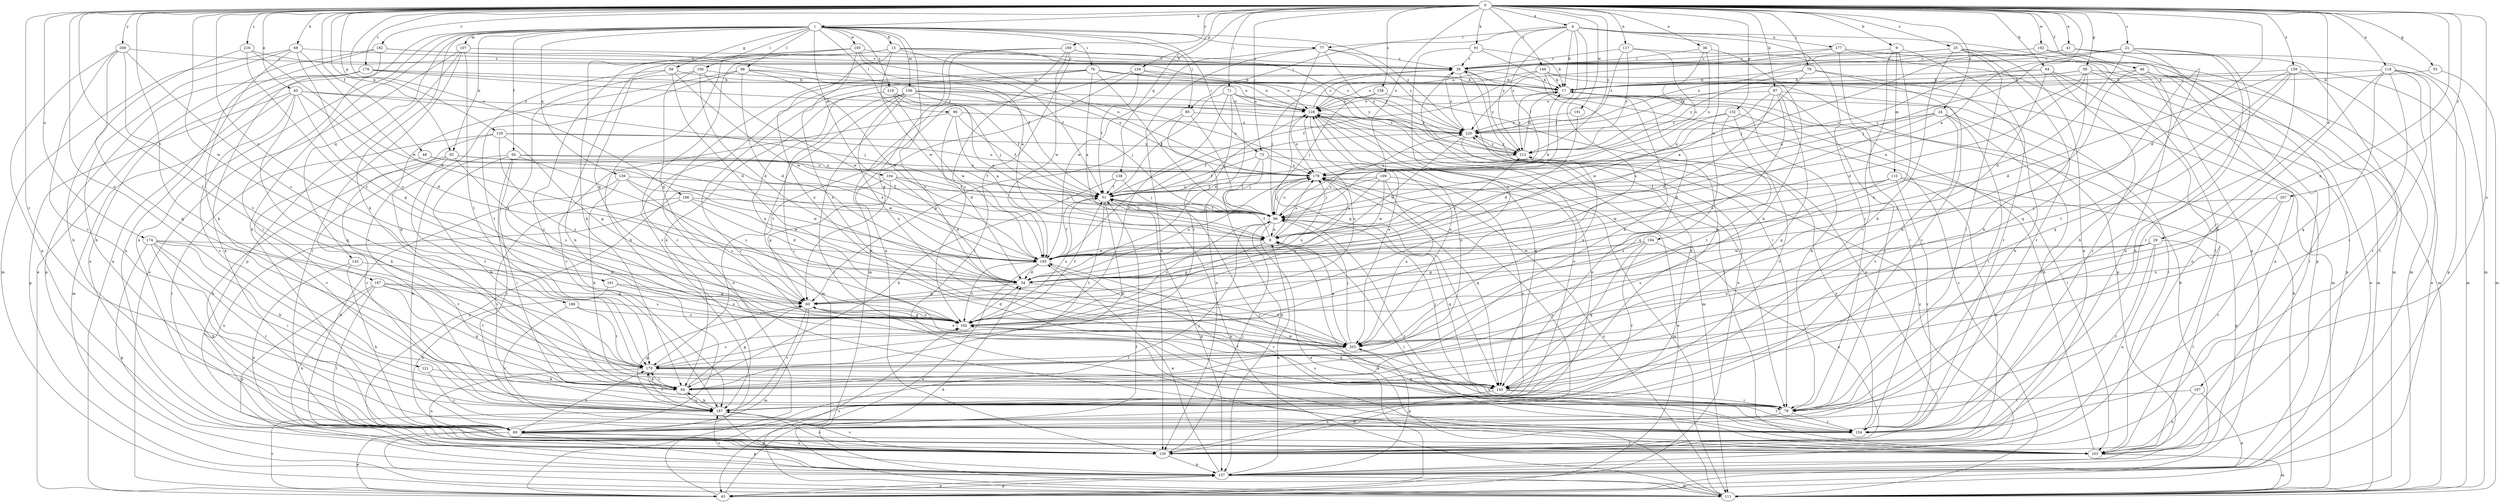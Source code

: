 strict digraph  {
0;
1;
4;
8;
9;
15;
17;
21;
24;
25;
26;
29;
34;
36;
40;
41;
43;
46;
48;
50;
51;
55;
56;
58;
60;
64;
68;
69;
71;
73;
76;
77;
78;
79;
85;
86;
87;
91;
92;
94;
96;
98;
100;
103;
104;
106;
107;
110;
111;
117;
118;
120;
121;
128;
129;
132;
134;
137;
138;
139;
143;
145;
149;
154;
158;
159;
161;
162;
167;
170;
174;
177;
178;
179;
180;
182;
186;
187;
188;
191;
192;
193;
194;
195;
197;
199;
203;
207;
208;
212;
216;
219;
220;
0 -> 1  [label=a];
0 -> 4  [label=a];
0 -> 8  [label=a];
0 -> 9  [label=b];
0 -> 21  [label=c];
0 -> 24  [label=c];
0 -> 25  [label=c];
0 -> 29  [label=d];
0 -> 34  [label=d];
0 -> 36  [label=e];
0 -> 40  [label=e];
0 -> 41  [label=e];
0 -> 46  [label=f];
0 -> 48  [label=f];
0 -> 55  [label=g];
0 -> 56  [label=g];
0 -> 64  [label=h];
0 -> 68  [label=h];
0 -> 71  [label=i];
0 -> 73  [label=i];
0 -> 79  [label=j];
0 -> 87  [label=k];
0 -> 91  [label=k];
0 -> 92  [label=k];
0 -> 117  [label=n];
0 -> 118  [label=n];
0 -> 121  [label=o];
0 -> 129  [label=p];
0 -> 132  [label=p];
0 -> 134  [label=p];
0 -> 138  [label=q];
0 -> 149  [label=r];
0 -> 158  [label=s];
0 -> 159  [label=s];
0 -> 161  [label=s];
0 -> 167  [label=t];
0 -> 170  [label=t];
0 -> 174  [label=u];
0 -> 179  [label=v];
0 -> 180  [label=v];
0 -> 182  [label=v];
0 -> 186  [label=v];
0 -> 187  [label=v];
0 -> 188  [label=w];
0 -> 191  [label=w];
0 -> 192  [label=w];
0 -> 197  [label=x];
0 -> 199  [label=x];
0 -> 203  [label=x];
0 -> 207  [label=y];
0 -> 208  [label=y];
0 -> 212  [label=y];
0 -> 216  [label=z];
1 -> 15  [label=b];
1 -> 43  [label=e];
1 -> 50  [label=f];
1 -> 58  [label=g];
1 -> 69  [label=h];
1 -> 73  [label=i];
1 -> 76  [label=i];
1 -> 77  [label=i];
1 -> 85  [label=j];
1 -> 92  [label=k];
1 -> 94  [label=k];
1 -> 96  [label=l];
1 -> 98  [label=l];
1 -> 100  [label=l];
1 -> 104  [label=m];
1 -> 106  [label=m];
1 -> 107  [label=m];
1 -> 120  [label=n];
1 -> 139  [label=q];
1 -> 143  [label=q];
1 -> 193  [label=w];
1 -> 203  [label=x];
1 -> 219  [label=z];
1 -> 220  [label=z];
4 -> 17  [label=b];
4 -> 51  [label=f];
4 -> 77  [label=i];
4 -> 78  [label=i];
4 -> 85  [label=j];
4 -> 86  [label=j];
4 -> 137  [label=p];
4 -> 162  [label=s];
4 -> 177  [label=u];
4 -> 194  [label=w];
4 -> 212  [label=y];
8 -> 51  [label=f];
8 -> 60  [label=g];
8 -> 103  [label=l];
8 -> 178  [label=u];
8 -> 195  [label=w];
8 -> 220  [label=z];
9 -> 26  [label=c];
9 -> 110  [label=m];
9 -> 154  [label=r];
9 -> 187  [label=v];
9 -> 203  [label=x];
15 -> 26  [label=c];
15 -> 69  [label=h];
15 -> 178  [label=u];
15 -> 187  [label=v];
15 -> 195  [label=w];
15 -> 203  [label=x];
15 -> 212  [label=y];
15 -> 220  [label=z];
17 -> 128  [label=o];
17 -> 145  [label=q];
17 -> 212  [label=y];
21 -> 26  [label=c];
21 -> 34  [label=d];
21 -> 78  [label=i];
21 -> 86  [label=j];
21 -> 145  [label=q];
21 -> 154  [label=r];
24 -> 34  [label=d];
24 -> 78  [label=i];
24 -> 154  [label=r];
24 -> 178  [label=u];
24 -> 187  [label=v];
24 -> 220  [label=z];
25 -> 26  [label=c];
25 -> 78  [label=i];
25 -> 94  [label=k];
25 -> 103  [label=l];
25 -> 120  [label=n];
25 -> 128  [label=o];
25 -> 154  [label=r];
26 -> 17  [label=b];
26 -> 43  [label=e];
26 -> 69  [label=h];
26 -> 78  [label=i];
26 -> 86  [label=j];
26 -> 212  [label=y];
29 -> 103  [label=l];
29 -> 120  [label=n];
29 -> 154  [label=r];
29 -> 162  [label=s];
29 -> 195  [label=w];
29 -> 203  [label=x];
34 -> 60  [label=g];
34 -> 178  [label=u];
34 -> 203  [label=x];
36 -> 26  [label=c];
36 -> 94  [label=k];
36 -> 178  [label=u];
36 -> 212  [label=y];
40 -> 34  [label=d];
40 -> 60  [label=g];
40 -> 86  [label=j];
40 -> 111  [label=m];
40 -> 128  [label=o];
40 -> 137  [label=p];
40 -> 145  [label=q];
40 -> 187  [label=v];
41 -> 26  [label=c];
41 -> 69  [label=h];
41 -> 86  [label=j];
41 -> 103  [label=l];
41 -> 111  [label=m];
41 -> 220  [label=z];
43 -> 51  [label=f];
43 -> 137  [label=p];
43 -> 162  [label=s];
43 -> 187  [label=v];
46 -> 17  [label=b];
46 -> 94  [label=k];
46 -> 103  [label=l];
46 -> 111  [label=m];
46 -> 120  [label=n];
48 -> 178  [label=u];
48 -> 187  [label=v];
48 -> 195  [label=w];
50 -> 51  [label=f];
50 -> 69  [label=h];
50 -> 78  [label=i];
50 -> 94  [label=k];
50 -> 154  [label=r];
50 -> 162  [label=s];
50 -> 178  [label=u];
51 -> 86  [label=j];
51 -> 94  [label=k];
51 -> 137  [label=p];
51 -> 154  [label=r];
51 -> 162  [label=s];
51 -> 170  [label=t];
55 -> 17  [label=b];
55 -> 111  [label=m];
56 -> 8  [label=a];
56 -> 17  [label=b];
56 -> 34  [label=d];
56 -> 43  [label=e];
56 -> 94  [label=k];
56 -> 111  [label=m];
56 -> 220  [label=z];
58 -> 17  [label=b];
58 -> 34  [label=d];
58 -> 60  [label=g];
58 -> 94  [label=k];
58 -> 195  [label=w];
60 -> 111  [label=m];
60 -> 162  [label=s];
60 -> 178  [label=u];
60 -> 187  [label=v];
60 -> 203  [label=x];
64 -> 17  [label=b];
64 -> 120  [label=n];
64 -> 137  [label=p];
64 -> 154  [label=r];
64 -> 178  [label=u];
64 -> 203  [label=x];
68 -> 26  [label=c];
68 -> 34  [label=d];
68 -> 69  [label=h];
68 -> 94  [label=k];
68 -> 111  [label=m];
68 -> 162  [label=s];
69 -> 43  [label=e];
69 -> 86  [label=j];
69 -> 103  [label=l];
69 -> 120  [label=n];
69 -> 128  [label=o];
69 -> 137  [label=p];
69 -> 170  [label=t];
71 -> 34  [label=d];
71 -> 51  [label=f];
71 -> 78  [label=i];
71 -> 103  [label=l];
71 -> 128  [label=o];
71 -> 162  [label=s];
71 -> 170  [label=t];
73 -> 43  [label=e];
73 -> 51  [label=f];
73 -> 86  [label=j];
73 -> 137  [label=p];
73 -> 178  [label=u];
76 -> 8  [label=a];
76 -> 17  [label=b];
76 -> 43  [label=e];
76 -> 86  [label=j];
76 -> 128  [label=o];
76 -> 154  [label=r];
76 -> 187  [label=v];
76 -> 212  [label=y];
77 -> 26  [label=c];
77 -> 120  [label=n];
77 -> 145  [label=q];
77 -> 195  [label=w];
77 -> 212  [label=y];
77 -> 220  [label=z];
78 -> 17  [label=b];
78 -> 69  [label=h];
78 -> 154  [label=r];
78 -> 162  [label=s];
78 -> 195  [label=w];
79 -> 8  [label=a];
79 -> 17  [label=b];
79 -> 69  [label=h];
79 -> 187  [label=v];
79 -> 212  [label=y];
85 -> 60  [label=g];
85 -> 86  [label=j];
85 -> 120  [label=n];
85 -> 220  [label=z];
86 -> 8  [label=a];
86 -> 17  [label=b];
86 -> 43  [label=e];
86 -> 51  [label=f];
86 -> 103  [label=l];
86 -> 145  [label=q];
86 -> 162  [label=s];
86 -> 178  [label=u];
87 -> 34  [label=d];
87 -> 78  [label=i];
87 -> 103  [label=l];
87 -> 128  [label=o];
87 -> 145  [label=q];
87 -> 162  [label=s];
87 -> 195  [label=w];
91 -> 17  [label=b];
91 -> 26  [label=c];
91 -> 162  [label=s];
91 -> 187  [label=v];
92 -> 8  [label=a];
92 -> 69  [label=h];
92 -> 162  [label=s];
92 -> 170  [label=t];
92 -> 178  [label=u];
92 -> 187  [label=v];
94 -> 60  [label=g];
94 -> 170  [label=t];
94 -> 187  [label=v];
96 -> 8  [label=a];
96 -> 34  [label=d];
96 -> 51  [label=f];
96 -> 187  [label=v];
96 -> 220  [label=z];
98 -> 17  [label=b];
98 -> 34  [label=d];
98 -> 170  [label=t];
98 -> 178  [label=u];
98 -> 187  [label=v];
98 -> 195  [label=w];
100 -> 17  [label=b];
100 -> 34  [label=d];
100 -> 60  [label=g];
100 -> 195  [label=w];
100 -> 203  [label=x];
103 -> 17  [label=b];
103 -> 111  [label=m];
104 -> 34  [label=d];
104 -> 51  [label=f];
104 -> 60  [label=g];
104 -> 86  [label=j];
104 -> 120  [label=n];
106 -> 8  [label=a];
106 -> 78  [label=i];
106 -> 86  [label=j];
106 -> 94  [label=k];
106 -> 103  [label=l];
106 -> 111  [label=m];
106 -> 128  [label=o];
106 -> 178  [label=u];
106 -> 203  [label=x];
107 -> 26  [label=c];
107 -> 43  [label=e];
107 -> 103  [label=l];
107 -> 137  [label=p];
107 -> 170  [label=t];
110 -> 51  [label=f];
110 -> 120  [label=n];
110 -> 137  [label=p];
110 -> 154  [label=r];
110 -> 162  [label=s];
110 -> 195  [label=w];
111 -> 8  [label=a];
111 -> 17  [label=b];
111 -> 26  [label=c];
111 -> 34  [label=d];
111 -> 51  [label=f];
111 -> 178  [label=u];
117 -> 26  [label=c];
117 -> 111  [label=m];
117 -> 178  [label=u];
117 -> 212  [label=y];
117 -> 220  [label=z];
118 -> 17  [label=b];
118 -> 78  [label=i];
118 -> 94  [label=k];
118 -> 103  [label=l];
118 -> 137  [label=p];
118 -> 145  [label=q];
118 -> 154  [label=r];
120 -> 86  [label=j];
120 -> 137  [label=p];
120 -> 178  [label=u];
120 -> 187  [label=v];
121 -> 94  [label=k];
121 -> 154  [label=r];
128 -> 26  [label=c];
128 -> 111  [label=m];
128 -> 145  [label=q];
128 -> 178  [label=u];
128 -> 203  [label=x];
128 -> 220  [label=z];
129 -> 60  [label=g];
129 -> 94  [label=k];
129 -> 103  [label=l];
129 -> 162  [label=s];
129 -> 178  [label=u];
129 -> 212  [label=y];
132 -> 103  [label=l];
132 -> 170  [label=t];
132 -> 178  [label=u];
132 -> 187  [label=v];
132 -> 220  [label=z];
134 -> 17  [label=b];
134 -> 51  [label=f];
134 -> 60  [label=g];
134 -> 128  [label=o];
134 -> 170  [label=t];
137 -> 8  [label=a];
137 -> 17  [label=b];
137 -> 43  [label=e];
137 -> 111  [label=m];
137 -> 187  [label=v];
137 -> 195  [label=w];
137 -> 220  [label=z];
138 -> 51  [label=f];
138 -> 86  [label=j];
138 -> 94  [label=k];
139 -> 51  [label=f];
139 -> 94  [label=k];
139 -> 120  [label=n];
139 -> 162  [label=s];
139 -> 195  [label=w];
143 -> 34  [label=d];
143 -> 69  [label=h];
143 -> 120  [label=n];
145 -> 78  [label=i];
145 -> 86  [label=j];
145 -> 120  [label=n];
145 -> 154  [label=r];
149 -> 17  [label=b];
149 -> 51  [label=f];
149 -> 94  [label=k];
149 -> 111  [label=m];
149 -> 128  [label=o];
149 -> 137  [label=p];
154 -> 203  [label=x];
154 -> 212  [label=y];
158 -> 86  [label=j];
158 -> 120  [label=n];
158 -> 128  [label=o];
159 -> 17  [label=b];
159 -> 34  [label=d];
159 -> 43  [label=e];
159 -> 69  [label=h];
159 -> 111  [label=m];
159 -> 145  [label=q];
159 -> 170  [label=t];
161 -> 60  [label=g];
161 -> 69  [label=h];
161 -> 162  [label=s];
162 -> 34  [label=d];
162 -> 51  [label=f];
162 -> 60  [label=g];
162 -> 128  [label=o];
162 -> 145  [label=q];
162 -> 178  [label=u];
162 -> 203  [label=x];
167 -> 60  [label=g];
167 -> 103  [label=l];
167 -> 120  [label=n];
167 -> 137  [label=p];
167 -> 145  [label=q];
167 -> 162  [label=s];
167 -> 170  [label=t];
170 -> 94  [label=k];
170 -> 120  [label=n];
170 -> 128  [label=o];
170 -> 145  [label=q];
170 -> 162  [label=s];
174 -> 69  [label=h];
174 -> 78  [label=i];
174 -> 94  [label=k];
174 -> 137  [label=p];
174 -> 154  [label=r];
174 -> 170  [label=t];
174 -> 195  [label=w];
177 -> 26  [label=c];
177 -> 111  [label=m];
177 -> 137  [label=p];
177 -> 154  [label=r];
177 -> 220  [label=z];
178 -> 51  [label=f];
178 -> 86  [label=j];
178 -> 111  [label=m];
178 -> 145  [label=q];
179 -> 17  [label=b];
179 -> 69  [label=h];
179 -> 120  [label=n];
179 -> 128  [label=o];
179 -> 137  [label=p];
179 -> 220  [label=z];
180 -> 26  [label=c];
180 -> 103  [label=l];
180 -> 111  [label=m];
180 -> 120  [label=n];
180 -> 162  [label=s];
180 -> 195  [label=w];
182 -> 26  [label=c];
182 -> 43  [label=e];
182 -> 51  [label=f];
182 -> 78  [label=i];
182 -> 120  [label=n];
186 -> 34  [label=d];
186 -> 86  [label=j];
186 -> 120  [label=n];
186 -> 187  [label=v];
186 -> 195  [label=w];
187 -> 60  [label=g];
187 -> 94  [label=k];
187 -> 120  [label=n];
187 -> 128  [label=o];
187 -> 137  [label=p];
187 -> 170  [label=t];
188 -> 154  [label=r];
188 -> 162  [label=s];
188 -> 170  [label=t];
191 -> 34  [label=d];
191 -> 220  [label=z];
192 -> 26  [label=c];
192 -> 103  [label=l];
192 -> 120  [label=n];
193 -> 8  [label=a];
193 -> 26  [label=c];
193 -> 51  [label=f];
193 -> 69  [label=h];
193 -> 94  [label=k];
193 -> 154  [label=r];
193 -> 203  [label=x];
194 -> 60  [label=g];
194 -> 120  [label=n];
194 -> 145  [label=q];
194 -> 187  [label=v];
194 -> 195  [label=w];
195 -> 34  [label=d];
195 -> 43  [label=e];
195 -> 51  [label=f];
195 -> 128  [label=o];
195 -> 154  [label=r];
195 -> 162  [label=s];
195 -> 212  [label=y];
197 -> 43  [label=e];
197 -> 78  [label=i];
197 -> 120  [label=n];
199 -> 8  [label=a];
199 -> 51  [label=f];
199 -> 86  [label=j];
199 -> 187  [label=v];
199 -> 195  [label=w];
199 -> 203  [label=x];
203 -> 8  [label=a];
203 -> 86  [label=j];
203 -> 128  [label=o];
203 -> 137  [label=p];
203 -> 170  [label=t];
207 -> 86  [label=j];
207 -> 154  [label=r];
207 -> 203  [label=x];
208 -> 26  [label=c];
208 -> 120  [label=n];
208 -> 145  [label=q];
208 -> 162  [label=s];
208 -> 170  [label=t];
208 -> 187  [label=v];
212 -> 17  [label=b];
212 -> 178  [label=u];
212 -> 220  [label=z];
216 -> 26  [label=c];
216 -> 69  [label=h];
216 -> 162  [label=s];
216 -> 195  [label=w];
219 -> 51  [label=f];
219 -> 86  [label=j];
219 -> 128  [label=o];
219 -> 195  [label=w];
219 -> 203  [label=x];
220 -> 26  [label=c];
220 -> 51  [label=f];
220 -> 195  [label=w];
220 -> 203  [label=x];
220 -> 212  [label=y];
}
